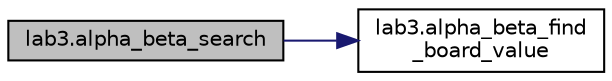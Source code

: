 digraph "lab3.alpha_beta_search"
{
  edge [fontname="Helvetica",fontsize="10",labelfontname="Helvetica",labelfontsize="10"];
  node [fontname="Helvetica",fontsize="10",shape=record];
  rankdir="LR";
  Node1 [label="lab3.alpha_beta_search",height=0.2,width=0.4,color="black", fillcolor="grey75", style="filled", fontcolor="black"];
  Node1 -> Node2 [color="midnightblue",fontsize="10",style="solid"];
  Node2 [label="lab3.alpha_beta_find\l_board_value",height=0.2,width=0.4,color="black", fillcolor="white", style="filled",URL="$namespacelab3.html#a30824a87848607d82381e77631ca275b"];
}
